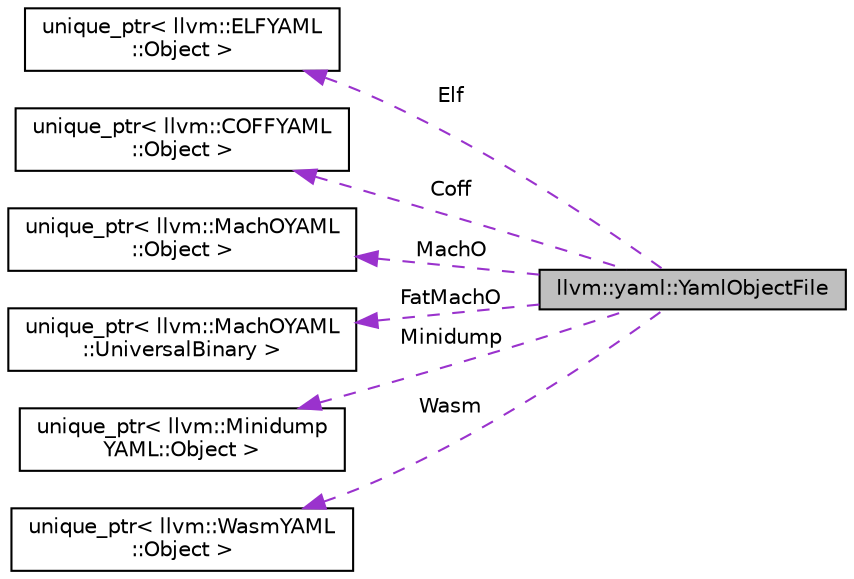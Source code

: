 digraph "llvm::yaml::YamlObjectFile"
{
 // LATEX_PDF_SIZE
  bgcolor="transparent";
  edge [fontname="Helvetica",fontsize="10",labelfontname="Helvetica",labelfontsize="10"];
  node [fontname="Helvetica",fontsize="10",shape="box"];
  rankdir="LR";
  Node1 [label="llvm::yaml::YamlObjectFile",height=0.2,width=0.4,color="black", fillcolor="grey75", style="filled", fontcolor="black",tooltip=" "];
  Node2 -> Node1 [dir="back",color="darkorchid3",fontsize="10",style="dashed",label=" Elf" ,fontname="Helvetica"];
  Node2 [label="unique_ptr\< llvm::ELFYAML\l::Object \>",height=0.2,width=0.4,color="black",tooltip=" "];
  Node3 -> Node1 [dir="back",color="darkorchid3",fontsize="10",style="dashed",label=" Coff" ,fontname="Helvetica"];
  Node3 [label="unique_ptr\< llvm::COFFYAML\l::Object \>",height=0.2,width=0.4,color="black",tooltip=" "];
  Node4 -> Node1 [dir="back",color="darkorchid3",fontsize="10",style="dashed",label=" MachO" ,fontname="Helvetica"];
  Node4 [label="unique_ptr\< llvm::MachOYAML\l::Object \>",height=0.2,width=0.4,color="black",tooltip=" "];
  Node5 -> Node1 [dir="back",color="darkorchid3",fontsize="10",style="dashed",label=" FatMachO" ,fontname="Helvetica"];
  Node5 [label="unique_ptr\< llvm::MachOYAML\l::UniversalBinary \>",height=0.2,width=0.4,color="black",tooltip=" "];
  Node6 -> Node1 [dir="back",color="darkorchid3",fontsize="10",style="dashed",label=" Minidump" ,fontname="Helvetica"];
  Node6 [label="unique_ptr\< llvm::Minidump\lYAML::Object \>",height=0.2,width=0.4,color="black",tooltip=" "];
  Node7 -> Node1 [dir="back",color="darkorchid3",fontsize="10",style="dashed",label=" Wasm" ,fontname="Helvetica"];
  Node7 [label="unique_ptr\< llvm::WasmYAML\l::Object \>",height=0.2,width=0.4,color="black",tooltip=" "];
}
